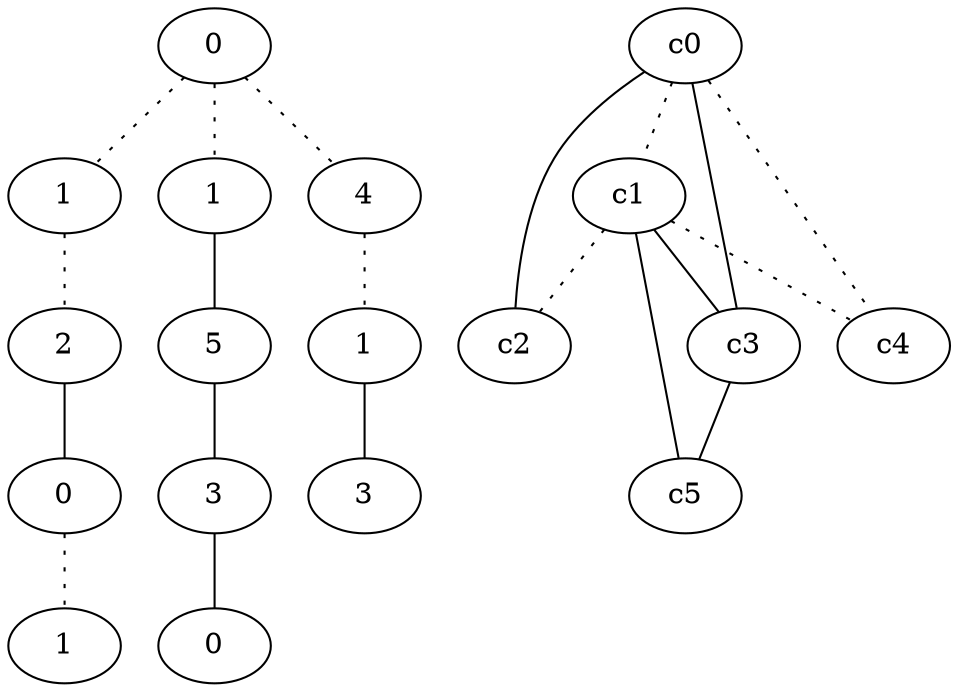 graph {
a0[label=0];
a1[label=1];
a2[label=2];
a3[label=0];
a4[label=1];
a5[label=1];
a6[label=5];
a7[label=3];
a8[label=0];
a9[label=4];
a10[label=1];
a11[label=3];
a0 -- a1 [style=dotted];
a0 -- a5 [style=dotted];
a0 -- a9 [style=dotted];
a1 -- a2 [style=dotted];
a2 -- a3;
a3 -- a4 [style=dotted];
a5 -- a6;
a6 -- a7;
a7 -- a8;
a9 -- a10 [style=dotted];
a10 -- a11;
c0 -- c1 [style=dotted];
c0 -- c2;
c0 -- c3;
c0 -- c4 [style=dotted];
c1 -- c2 [style=dotted];
c1 -- c3;
c1 -- c4 [style=dotted];
c1 -- c5;
c3 -- c5;
}
